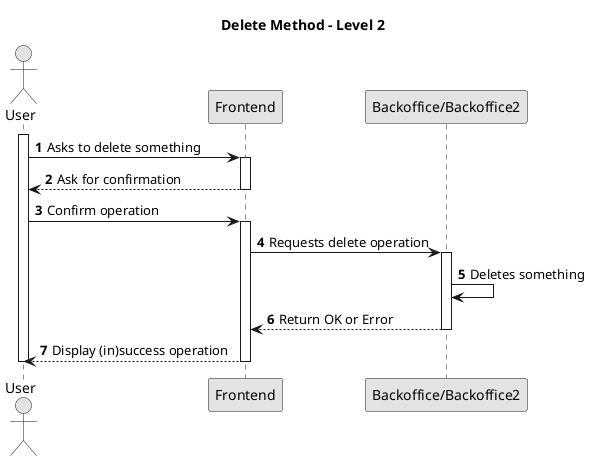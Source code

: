 @startuml

skinparam monochrome true
skinparam packageStyle rectangle
skinparam shadowing false

title Delete Method - Level 2

autonumber

actor "User" as User
participant "Frontend" as FE
participant "Backoffice/Backoffice2" as BE

activate User

    User -> FE : Asks to delete something
    activate FE

    FE --> User : Ask for confirmation
    deactivate FE

    User -> FE : Confirm operation
    activate FE

        FE -> BE : Requests delete operation
        activate BE
        
        BE -> BE : Deletes something

            BE --> FE : Return OK or Error
            deactivate BE

            FE --> User : Display (in)success operation

        deactivate FE

deactivate User

@enduml
